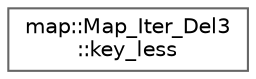 digraph "类继承关系图"
{
 // LATEX_PDF_SIZE
  bgcolor="transparent";
  edge [fontname=Helvetica,fontsize=10,labelfontname=Helvetica,labelfontsize=10];
  node [fontname=Helvetica,fontsize=10,shape=box,height=0.2,width=0.4];
  rankdir="LR";
  Node0 [id="Node000000",label="map::Map_Iter_Del3\l::key_less",height=0.2,width=0.4,color="grey40", fillcolor="white", style="filled",URL="$structmap_1_1_map___iter___del3_1_1key__less.html",tooltip=" "];
}
